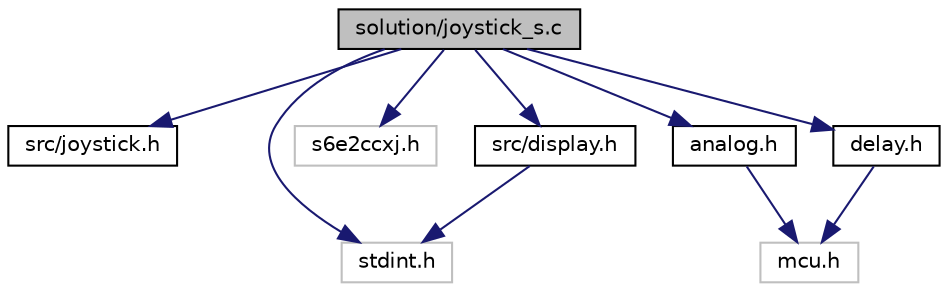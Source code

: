 digraph "solution/joystick_s.c"
{
 // LATEX_PDF_SIZE
  edge [fontname="Helvetica",fontsize="10",labelfontname="Helvetica",labelfontsize="10"];
  node [fontname="Helvetica",fontsize="10",shape=record];
  Node1 [label="solution/joystick_s.c",height=0.2,width=0.4,color="black", fillcolor="grey75", style="filled", fontcolor="black",tooltip=" "];
  Node1 -> Node2 [color="midnightblue",fontsize="10",style="solid",fontname="Helvetica"];
  Node2 [label="src/joystick.h",height=0.2,width=0.4,color="black", fillcolor="white", style="filled",URL="$joystick_8h.html",tooltip=" "];
  Node1 -> Node3 [color="midnightblue",fontsize="10",style="solid",fontname="Helvetica"];
  Node3 [label="stdint.h",height=0.2,width=0.4,color="grey75", fillcolor="white", style="filled",tooltip=" "];
  Node1 -> Node4 [color="midnightblue",fontsize="10",style="solid",fontname="Helvetica"];
  Node4 [label="s6e2ccxj.h",height=0.2,width=0.4,color="grey75", fillcolor="white", style="filled",tooltip=" "];
  Node1 -> Node5 [color="midnightblue",fontsize="10",style="solid",fontname="Helvetica"];
  Node5 [label="analog.h",height=0.2,width=0.4,color="black", fillcolor="white", style="filled",URL="$analog_8h.html",tooltip="This header file initializes the analog digtal changer (ADC) of the fm4 chip and reads out the analog..."];
  Node5 -> Node6 [color="midnightblue",fontsize="10",style="solid",fontname="Helvetica"];
  Node6 [label="mcu.h",height=0.2,width=0.4,color="grey75", fillcolor="white", style="filled",tooltip=" "];
  Node1 -> Node7 [color="midnightblue",fontsize="10",style="solid",fontname="Helvetica"];
  Node7 [label="delay.h",height=0.2,width=0.4,color="black", fillcolor="white", style="filled",URL="$delay_8h.html",tooltip="You can use delay.h to set delays in microseconds. For example if you want to stop the controller for..."];
  Node7 -> Node6 [color="midnightblue",fontsize="10",style="solid",fontname="Helvetica"];
  Node1 -> Node8 [color="midnightblue",fontsize="10",style="solid",fontname="Helvetica"];
  Node8 [label="src/display.h",height=0.2,width=0.4,color="black", fillcolor="white", style="filled",URL="$display_8h.html",tooltip=" "];
  Node8 -> Node3 [color="midnightblue",fontsize="10",style="solid",fontname="Helvetica"];
}
